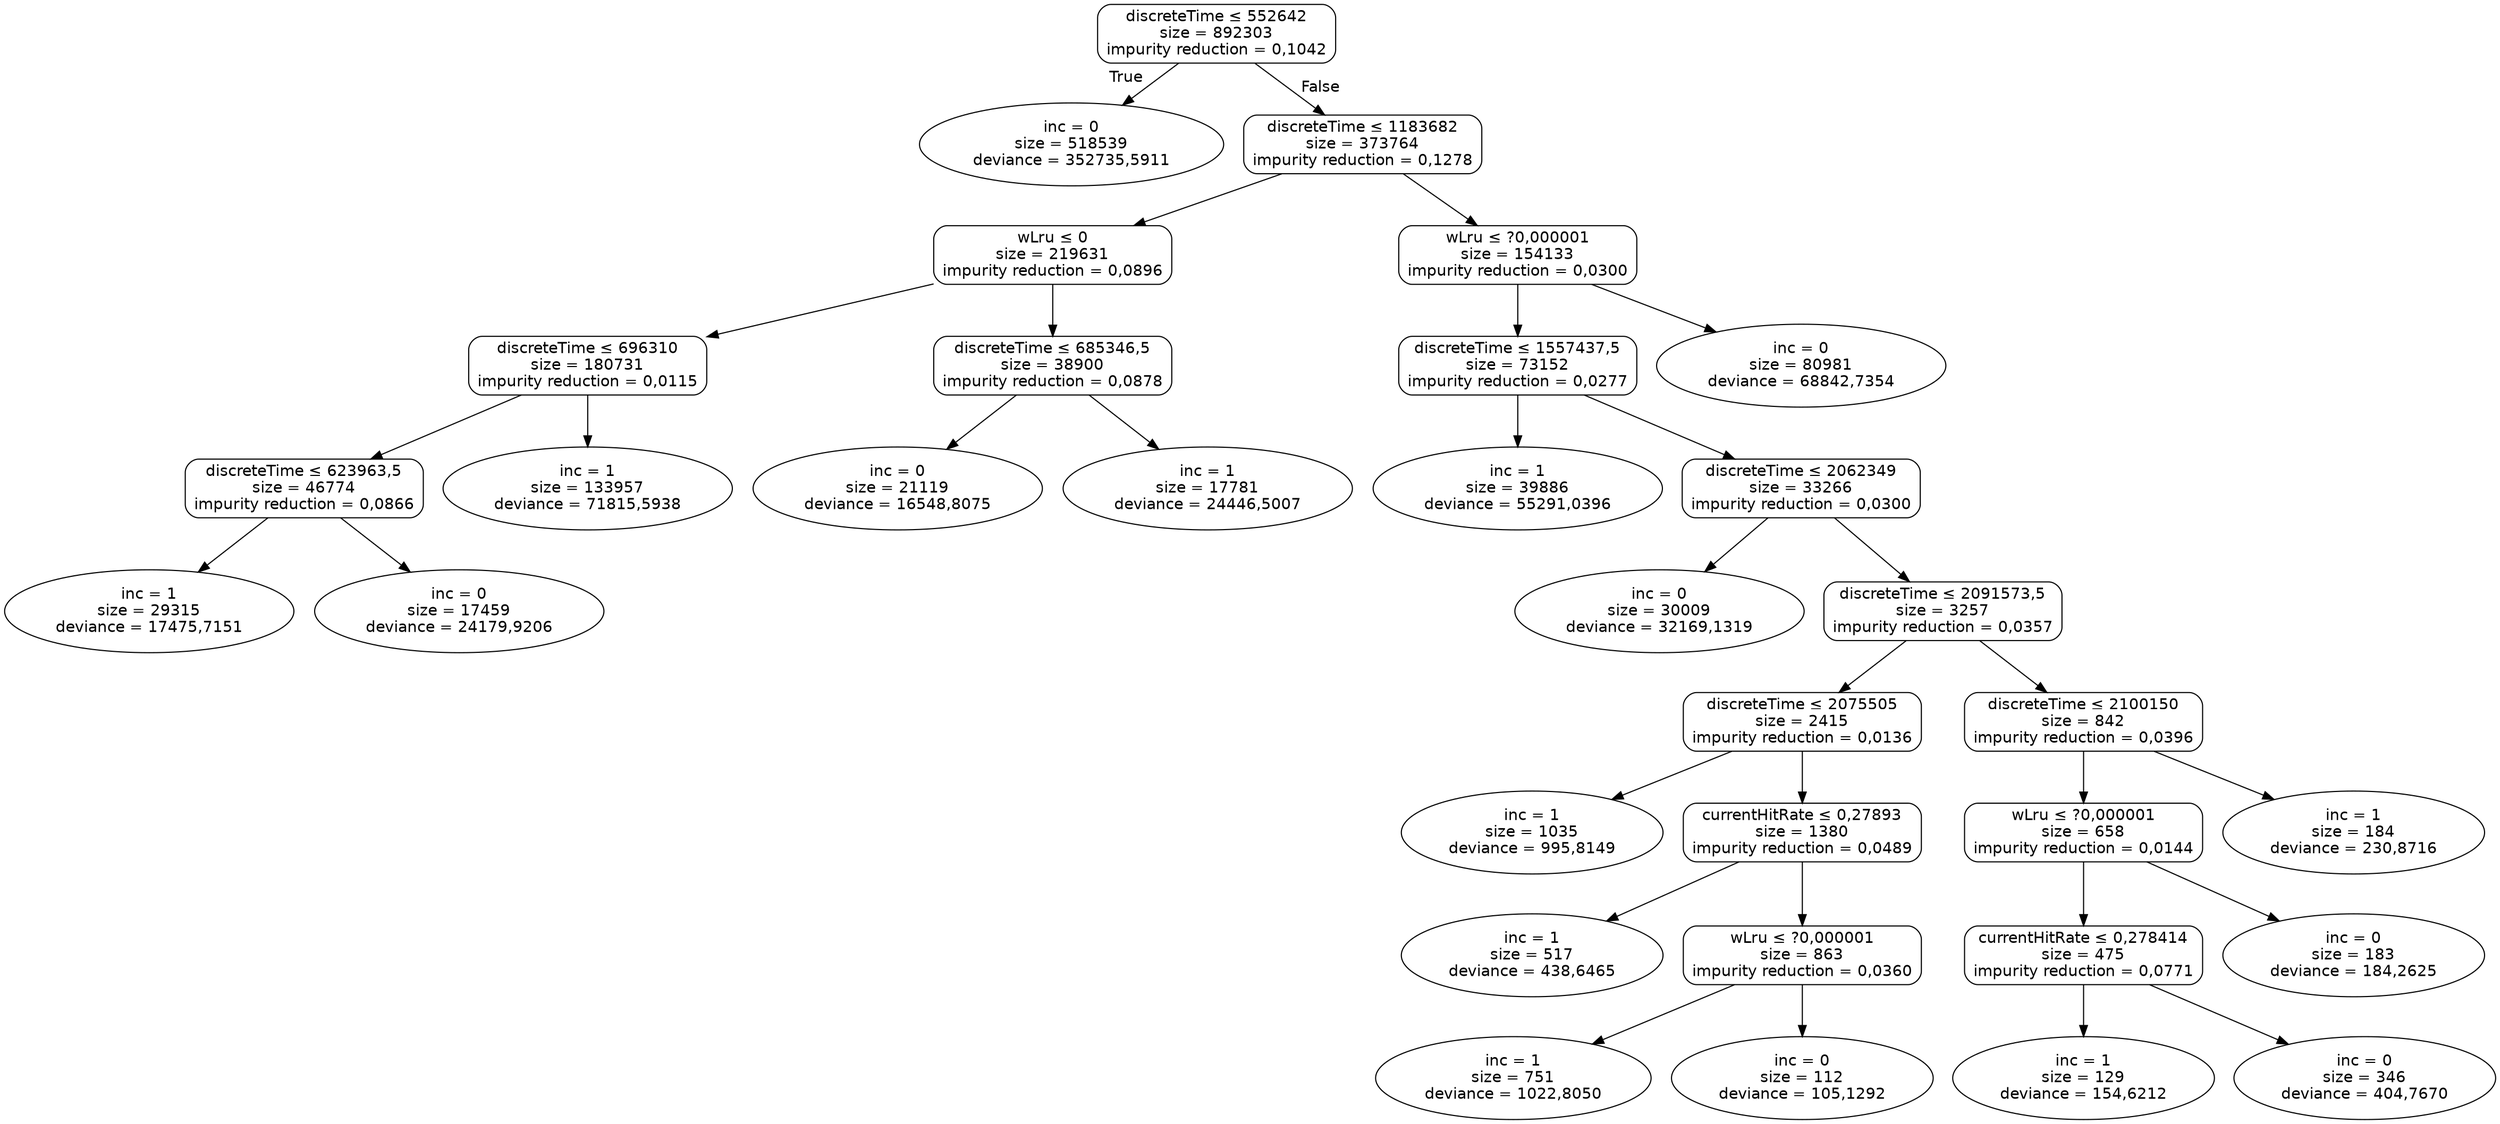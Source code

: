 digraph CART {
 node [shape=box, style="filled, rounded", color="black", fontname=helvetica];
 edge [fontname=helvetica];
 1 [label=<discreteTime &le; 552642<br/>size = 892303<br/>impurity reduction = 0,1042>, fillcolor="#00000000"];
 1 -> 2 [labeldistance=2.5, labelangle=45, headlabel="True"];
 1 -> 3 [labeldistance=2.5, labelangle=-45, headlabel="False"];
 2 [label=<inc = 0<br/>size = 518539<br/>deviance = 352735,5911>, fillcolor="#00000000", shape=ellipse];
 3 [label=<discreteTime &le; 1183682<br/>size = 373764<br/>impurity reduction = 0,1278>, fillcolor="#00000000"];
 3 -> 6
 3 -> 7
 6 [label=<wLru &le; 0<br/>size = 219631<br/>impurity reduction = 0,0896>, fillcolor="#00000000"];
 6 -> 12
 6 -> 13
 7 [label=<wLru &le; ?0,000001<br/>size = 154133<br/>impurity reduction = 0,0300>, fillcolor="#00000000"];
 7 -> 14
 7 -> 15
 12 [label=<discreteTime &le; 696310<br/>size = 180731<br/>impurity reduction = 0,0115>, fillcolor="#00000000"];
 12 -> 24
 12 -> 25
 13 [label=<discreteTime &le; 685346,5<br/>size = 38900<br/>impurity reduction = 0,0878>, fillcolor="#00000000"];
 13 -> 26
 13 -> 27
 14 [label=<discreteTime &le; 1557437,5<br/>size = 73152<br/>impurity reduction = 0,0277>, fillcolor="#00000000"];
 14 -> 28
 14 -> 29
 15 [label=<inc = 0<br/>size = 80981<br/>deviance = 68842,7354>, fillcolor="#00000000", shape=ellipse];
 24 [label=<discreteTime &le; 623963,5<br/>size = 46774<br/>impurity reduction = 0,0866>, fillcolor="#00000000"];
 24 -> 48
 24 -> 49
 25 [label=<inc = 1<br/>size = 133957<br/>deviance = 71815,5938>, fillcolor="#00000000", shape=ellipse];
 26 [label=<inc = 0<br/>size = 21119<br/>deviance = 16548,8075>, fillcolor="#00000000", shape=ellipse];
 27 [label=<inc = 1<br/>size = 17781<br/>deviance = 24446,5007>, fillcolor="#00000000", shape=ellipse];
 28 [label=<inc = 1<br/>size = 39886<br/>deviance = 55291,0396>, fillcolor="#00000000", shape=ellipse];
 29 [label=<discreteTime &le; 2062349<br/>size = 33266<br/>impurity reduction = 0,0300>, fillcolor="#00000000"];
 29 -> 58
 29 -> 59
 48 [label=<inc = 1<br/>size = 29315<br/>deviance = 17475,7151>, fillcolor="#00000000", shape=ellipse];
 49 [label=<inc = 0<br/>size = 17459<br/>deviance = 24179,9206>, fillcolor="#00000000", shape=ellipse];
 58 [label=<inc = 0<br/>size = 30009<br/>deviance = 32169,1319>, fillcolor="#00000000", shape=ellipse];
 59 [label=<discreteTime &le; 2091573,5<br/>size = 3257<br/>impurity reduction = 0,0357>, fillcolor="#00000000"];
 59 -> 118
 59 -> 119
 118 [label=<discreteTime &le; 2075505<br/>size = 2415<br/>impurity reduction = 0,0136>, fillcolor="#00000000"];
 118 -> 236
 118 -> 237
 119 [label=<discreteTime &le; 2100150<br/>size = 842<br/>impurity reduction = 0,0396>, fillcolor="#00000000"];
 119 -> 238
 119 -> 239
 236 [label=<inc = 1<br/>size = 1035<br/>deviance = 995,8149>, fillcolor="#00000000", shape=ellipse];
 237 [label=<currentHitRate &le; 0,27893<br/>size = 1380<br/>impurity reduction = 0,0489>, fillcolor="#00000000"];
 237 -> 474
 237 -> 475
 238 [label=<wLru &le; ?0,000001<br/>size = 658<br/>impurity reduction = 0,0144>, fillcolor="#00000000"];
 238 -> 476
 238 -> 477
 239 [label=<inc = 1<br/>size = 184<br/>deviance = 230,8716>, fillcolor="#00000000", shape=ellipse];
 474 [label=<inc = 1<br/>size = 517<br/>deviance = 438,6465>, fillcolor="#00000000", shape=ellipse];
 475 [label=<wLru &le; ?0,000001<br/>size = 863<br/>impurity reduction = 0,0360>, fillcolor="#00000000"];
 475 -> 950
 475 -> 951
 476 [label=<currentHitRate &le; 0,278414<br/>size = 475<br/>impurity reduction = 0,0771>, fillcolor="#00000000"];
 476 -> 952
 476 -> 953
 477 [label=<inc = 0<br/>size = 183<br/>deviance = 184,2625>, fillcolor="#00000000", shape=ellipse];
 950 [label=<inc = 1<br/>size = 751<br/>deviance = 1022,8050>, fillcolor="#00000000", shape=ellipse];
 951 [label=<inc = 0<br/>size = 112<br/>deviance = 105,1292>, fillcolor="#00000000", shape=ellipse];
 952 [label=<inc = 1<br/>size = 129<br/>deviance = 154,6212>, fillcolor="#00000000", shape=ellipse];
 953 [label=<inc = 0<br/>size = 346<br/>deviance = 404,7670>, fillcolor="#00000000", shape=ellipse];
}
